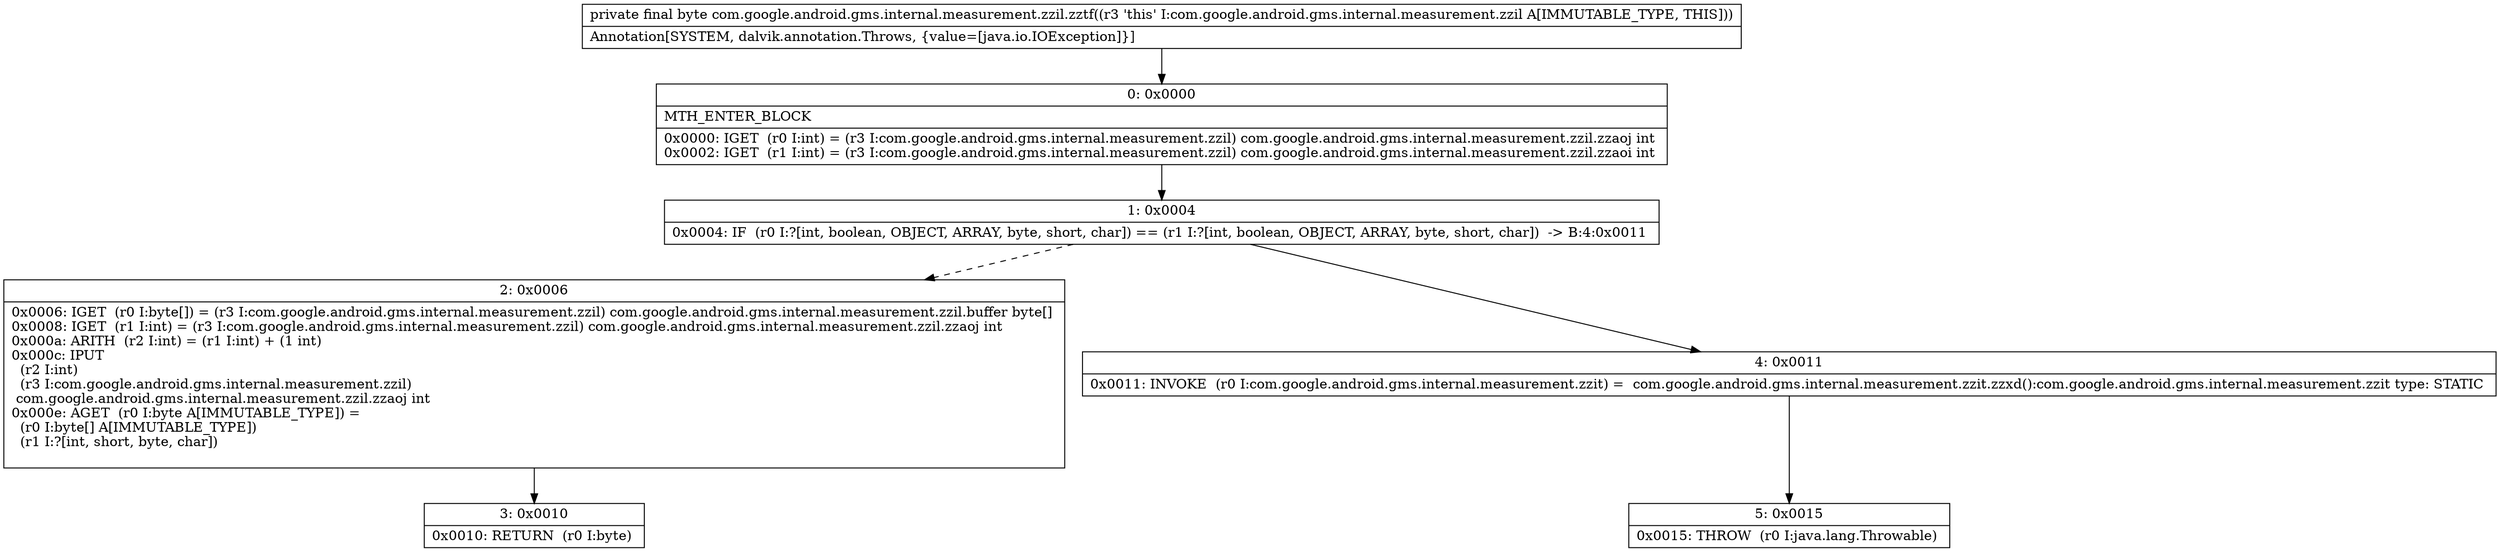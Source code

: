 digraph "CFG forcom.google.android.gms.internal.measurement.zzil.zztf()B" {
Node_0 [shape=record,label="{0\:\ 0x0000|MTH_ENTER_BLOCK\l|0x0000: IGET  (r0 I:int) = (r3 I:com.google.android.gms.internal.measurement.zzil) com.google.android.gms.internal.measurement.zzil.zzaoj int \l0x0002: IGET  (r1 I:int) = (r3 I:com.google.android.gms.internal.measurement.zzil) com.google.android.gms.internal.measurement.zzil.zzaoi int \l}"];
Node_1 [shape=record,label="{1\:\ 0x0004|0x0004: IF  (r0 I:?[int, boolean, OBJECT, ARRAY, byte, short, char]) == (r1 I:?[int, boolean, OBJECT, ARRAY, byte, short, char])  \-\> B:4:0x0011 \l}"];
Node_2 [shape=record,label="{2\:\ 0x0006|0x0006: IGET  (r0 I:byte[]) = (r3 I:com.google.android.gms.internal.measurement.zzil) com.google.android.gms.internal.measurement.zzil.buffer byte[] \l0x0008: IGET  (r1 I:int) = (r3 I:com.google.android.gms.internal.measurement.zzil) com.google.android.gms.internal.measurement.zzil.zzaoj int \l0x000a: ARITH  (r2 I:int) = (r1 I:int) + (1 int) \l0x000c: IPUT  \l  (r2 I:int)\l  (r3 I:com.google.android.gms.internal.measurement.zzil)\l com.google.android.gms.internal.measurement.zzil.zzaoj int \l0x000e: AGET  (r0 I:byte A[IMMUTABLE_TYPE]) = \l  (r0 I:byte[] A[IMMUTABLE_TYPE])\l  (r1 I:?[int, short, byte, char])\l \l}"];
Node_3 [shape=record,label="{3\:\ 0x0010|0x0010: RETURN  (r0 I:byte) \l}"];
Node_4 [shape=record,label="{4\:\ 0x0011|0x0011: INVOKE  (r0 I:com.google.android.gms.internal.measurement.zzit) =  com.google.android.gms.internal.measurement.zzit.zzxd():com.google.android.gms.internal.measurement.zzit type: STATIC \l}"];
Node_5 [shape=record,label="{5\:\ 0x0015|0x0015: THROW  (r0 I:java.lang.Throwable) \l}"];
MethodNode[shape=record,label="{private final byte com.google.android.gms.internal.measurement.zzil.zztf((r3 'this' I:com.google.android.gms.internal.measurement.zzil A[IMMUTABLE_TYPE, THIS]))  | Annotation[SYSTEM, dalvik.annotation.Throws, \{value=[java.io.IOException]\}]\l}"];
MethodNode -> Node_0;
Node_0 -> Node_1;
Node_1 -> Node_2[style=dashed];
Node_1 -> Node_4;
Node_2 -> Node_3;
Node_4 -> Node_5;
}

